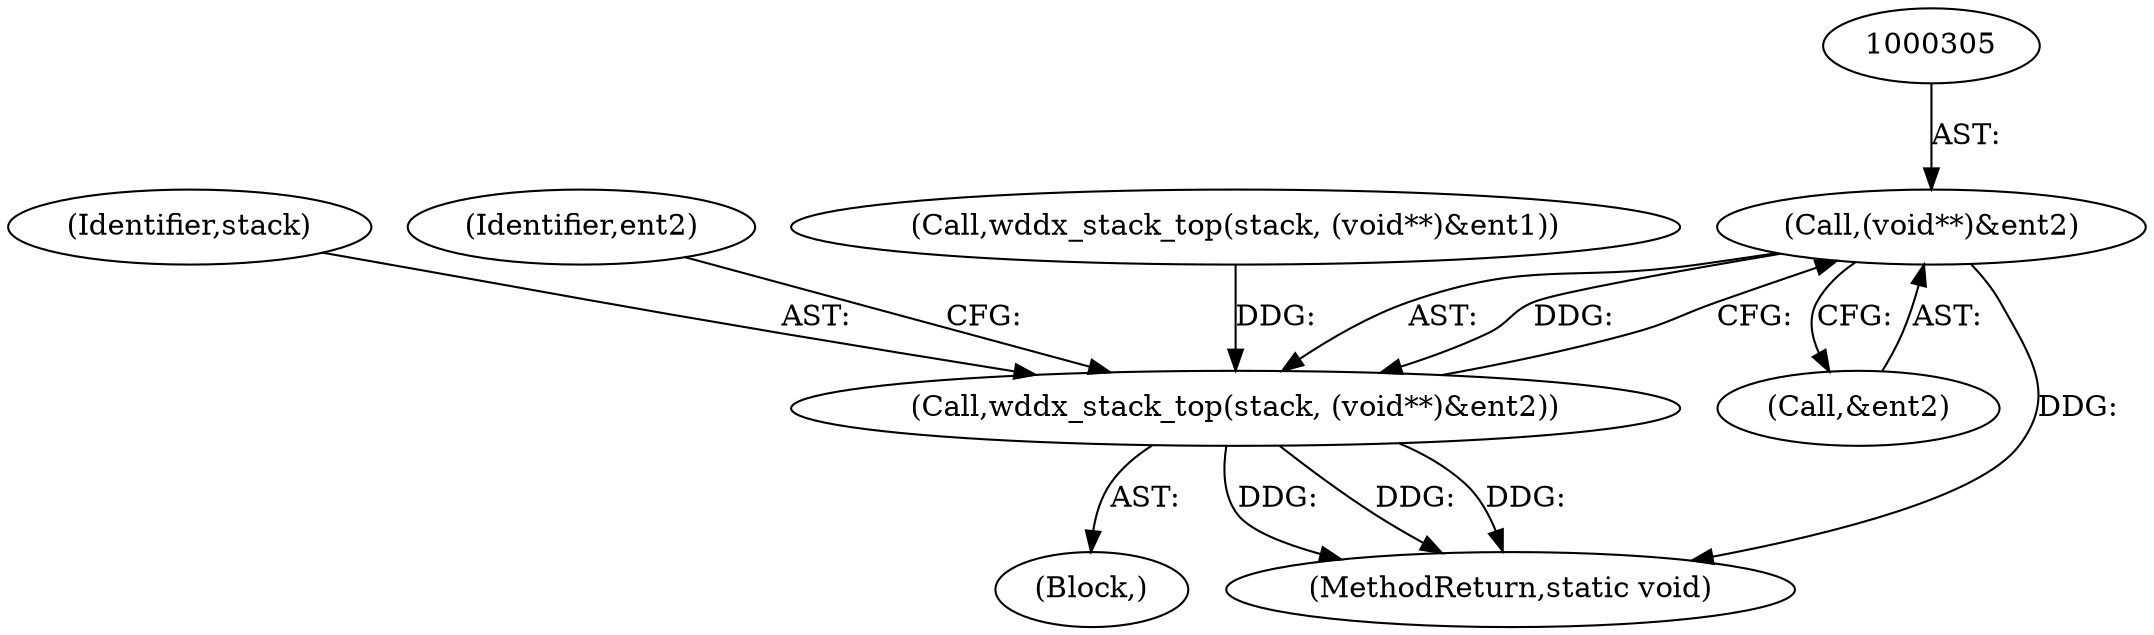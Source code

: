 digraph "0_php-src_698a691724c0a949295991e5df091ce16f899e02?w=1@pointer" {
"1000304" [label="(Call,(void**)&ent2)"];
"1000302" [label="(Call,wddx_stack_top(stack, (void**)&ent2))"];
"1000306" [label="(Call,&ent2)"];
"1000304" [label="(Call,(void**)&ent2)"];
"1000302" [label="(Call,wddx_stack_top(stack, (void**)&ent2))"];
"1000297" [label="(Block,)"];
"1000586" [label="(MethodReturn,static void)"];
"1000303" [label="(Identifier,stack)"];
"1000312" [label="(Identifier,ent2)"];
"1000179" [label="(Call,wddx_stack_top(stack, (void**)&ent1))"];
"1000304" -> "1000302"  [label="AST: "];
"1000304" -> "1000306"  [label="CFG: "];
"1000305" -> "1000304"  [label="AST: "];
"1000306" -> "1000304"  [label="AST: "];
"1000302" -> "1000304"  [label="CFG: "];
"1000304" -> "1000586"  [label="DDG: "];
"1000304" -> "1000302"  [label="DDG: "];
"1000302" -> "1000297"  [label="AST: "];
"1000303" -> "1000302"  [label="AST: "];
"1000312" -> "1000302"  [label="CFG: "];
"1000302" -> "1000586"  [label="DDG: "];
"1000302" -> "1000586"  [label="DDG: "];
"1000302" -> "1000586"  [label="DDG: "];
"1000179" -> "1000302"  [label="DDG: "];
}
